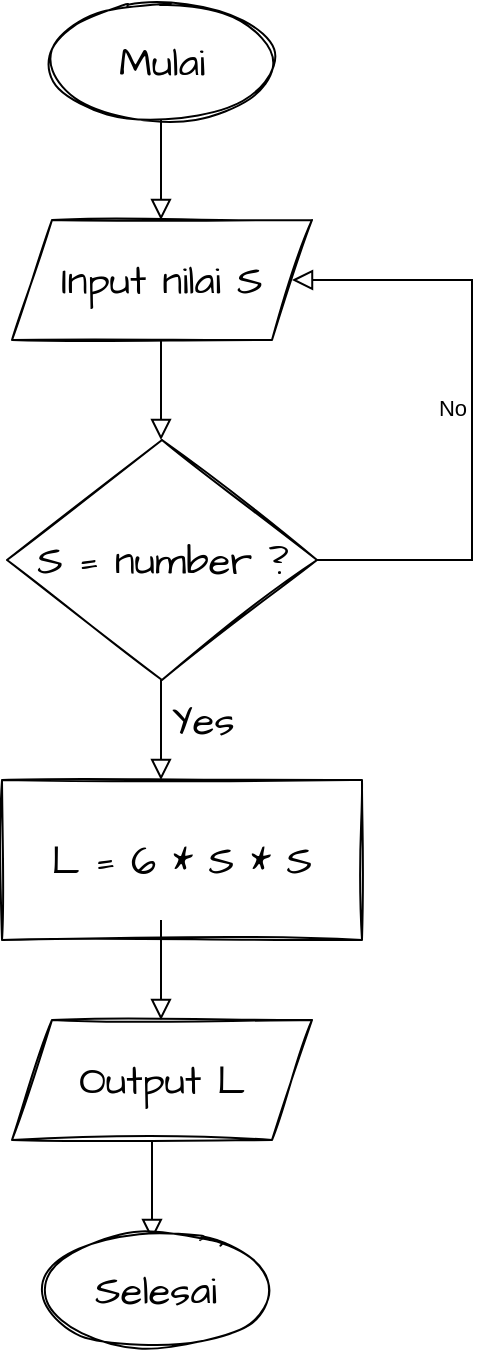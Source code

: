 <mxfile version="16.2.4" type="device"><diagram id="C5RBs43oDa-KdzZeNtuy" name="Page-1"><mxGraphModel dx="868" dy="425" grid="1" gridSize="10" guides="1" tooltips="1" connect="1" arrows="1" fold="1" page="1" pageScale="1" pageWidth="827" pageHeight="1169" math="0" shadow="0"><root><mxCell id="WIyWlLk6GJQsqaUBKTNV-0"/><mxCell id="WIyWlLk6GJQsqaUBKTNV-1" parent="WIyWlLk6GJQsqaUBKTNV-0"/><mxCell id="OCMm3j1XtpEQyyzwoE7o-22" value="Mulai" style="ellipse;whiteSpace=wrap;html=1;sketch=1;hachureGap=4;fontFamily=Architects Daughter;fontSource=https%3A%2F%2Ffonts.googleapis.com%2Fcss%3Ffamily%3DArchitects%2BDaughter;fontSize=20;" parent="WIyWlLk6GJQsqaUBKTNV-1" vertex="1"><mxGeometry x="365" y="190" width="110" height="60" as="geometry"/></mxCell><mxCell id="OCMm3j1XtpEQyyzwoE7o-23" value="" style="rounded=0;html=1;jettySize=auto;orthogonalLoop=1;fontSize=11;endArrow=block;endFill=0;endSize=8;strokeWidth=1;shadow=0;labelBackgroundColor=none;edgeStyle=orthogonalEdgeStyle;" parent="WIyWlLk6GJQsqaUBKTNV-1" edge="1"><mxGeometry relative="1" as="geometry"><mxPoint x="419.5" y="249" as="sourcePoint"/><mxPoint x="419.5" y="299" as="targetPoint"/></mxGeometry></mxCell><mxCell id="OCMm3j1XtpEQyyzwoE7o-24" value="Input nilai S" style="shape=parallelogram;perimeter=parallelogramPerimeter;whiteSpace=wrap;html=1;fixedSize=1;sketch=1;hachureGap=4;fontFamily=Architects Daughter;fontSource=https%3A%2F%2Ffonts.googleapis.com%2Fcss%3Ffamily%3DArchitects%2BDaughter;fontSize=20;" parent="WIyWlLk6GJQsqaUBKTNV-1" vertex="1"><mxGeometry x="345" y="299" width="150" height="60" as="geometry"/></mxCell><mxCell id="OCMm3j1XtpEQyyzwoE7o-25" value="" style="rounded=0;html=1;jettySize=auto;orthogonalLoop=1;fontSize=11;endArrow=block;endFill=0;endSize=8;strokeWidth=1;shadow=0;labelBackgroundColor=none;edgeStyle=orthogonalEdgeStyle;" parent="WIyWlLk6GJQsqaUBKTNV-1" edge="1"><mxGeometry relative="1" as="geometry"><mxPoint x="419.5" y="359" as="sourcePoint"/><mxPoint x="419.5" y="409" as="targetPoint"/></mxGeometry></mxCell><mxCell id="OCMm3j1XtpEQyyzwoE7o-26" value="S = number ?" style="rhombus;whiteSpace=wrap;html=1;sketch=1;hachureGap=4;fontFamily=Architects Daughter;fontSource=https%3A%2F%2Ffonts.googleapis.com%2Fcss%3Ffamily%3DArchitects%2BDaughter;fontSize=20;" parent="WIyWlLk6GJQsqaUBKTNV-1" vertex="1"><mxGeometry x="342.5" y="409" width="155" height="120" as="geometry"/></mxCell><mxCell id="OCMm3j1XtpEQyyzwoE7o-27" value="" style="rounded=0;html=1;jettySize=auto;orthogonalLoop=1;fontSize=11;endArrow=block;endFill=0;endSize=8;strokeWidth=1;shadow=0;labelBackgroundColor=none;edgeStyle=orthogonalEdgeStyle;" parent="WIyWlLk6GJQsqaUBKTNV-1" edge="1"><mxGeometry relative="1" as="geometry"><mxPoint x="419.5" y="529" as="sourcePoint"/><mxPoint x="419.5" y="579" as="targetPoint"/></mxGeometry></mxCell><mxCell id="OCMm3j1XtpEQyyzwoE7o-28" value="Yes" style="text;html=1;align=center;verticalAlign=middle;resizable=0;points=[];autosize=1;strokeColor=none;fillColor=none;sketch=1;hachureGap=4;fontFamily=Architects Daughter;fontSource=https%3A%2F%2Ffonts.googleapis.com%2Fcss%3Ffamily%3DArchitects%2BDaughter;fontSize=20;" parent="WIyWlLk6GJQsqaUBKTNV-1" vertex="1"><mxGeometry x="415" y="534" width="50" height="30" as="geometry"/></mxCell><mxCell id="OCMm3j1XtpEQyyzwoE7o-29" value="No" style="edgeStyle=orthogonalEdgeStyle;rounded=0;html=1;jettySize=auto;orthogonalLoop=1;fontSize=11;endArrow=block;endFill=0;endSize=8;strokeWidth=1;shadow=0;labelBackgroundColor=none;exitX=1;exitY=0.5;exitDx=0;exitDy=0;entryX=1;entryY=0.5;entryDx=0;entryDy=0;" parent="WIyWlLk6GJQsqaUBKTNV-1" source="OCMm3j1XtpEQyyzwoE7o-26" target="OCMm3j1XtpEQyyzwoE7o-24" edge="1"><mxGeometry y="10" relative="1" as="geometry"><mxPoint as="offset"/><mxPoint x="505" y="469" as="sourcePoint"/><mxPoint x="495" y="328.5" as="targetPoint"/><Array as="points"><mxPoint x="575" y="469"/><mxPoint x="575" y="329"/></Array></mxGeometry></mxCell><mxCell id="OCMm3j1XtpEQyyzwoE7o-30" value="L = 6 * S * S" style="rounded=0;whiteSpace=wrap;html=1;sketch=1;hachureGap=4;fontFamily=Architects Daughter;fontSource=https%3A%2F%2Ffonts.googleapis.com%2Fcss%3Ffamily%3DArchitects%2BDaughter;fontSize=20;" parent="WIyWlLk6GJQsqaUBKTNV-1" vertex="1"><mxGeometry x="340" y="579" width="180" height="80" as="geometry"/></mxCell><mxCell id="OCMm3j1XtpEQyyzwoE7o-31" value="Output L" style="shape=parallelogram;perimeter=parallelogramPerimeter;whiteSpace=wrap;html=1;fixedSize=1;sketch=1;hachureGap=4;fontFamily=Architects Daughter;fontSource=https%3A%2F%2Ffonts.googleapis.com%2Fcss%3Ffamily%3DArchitects%2BDaughter;fontSize=20;" parent="WIyWlLk6GJQsqaUBKTNV-1" vertex="1"><mxGeometry x="345" y="699" width="150" height="60" as="geometry"/></mxCell><mxCell id="OCMm3j1XtpEQyyzwoE7o-32" value="" style="rounded=0;html=1;jettySize=auto;orthogonalLoop=1;fontSize=11;endArrow=block;endFill=0;endSize=8;strokeWidth=1;shadow=0;labelBackgroundColor=none;edgeStyle=orthogonalEdgeStyle;" parent="WIyWlLk6GJQsqaUBKTNV-1" edge="1"><mxGeometry relative="1" as="geometry"><mxPoint x="419.5" y="649" as="sourcePoint"/><mxPoint x="419.5" y="699" as="targetPoint"/></mxGeometry></mxCell><mxCell id="OCMm3j1XtpEQyyzwoE7o-33" value="" style="rounded=0;html=1;jettySize=auto;orthogonalLoop=1;fontSize=11;endArrow=block;endFill=0;endSize=8;strokeWidth=1;shadow=0;labelBackgroundColor=none;edgeStyle=orthogonalEdgeStyle;" parent="WIyWlLk6GJQsqaUBKTNV-1" edge="1"><mxGeometry relative="1" as="geometry"><mxPoint x="415" y="759" as="sourcePoint"/><mxPoint x="415" y="809" as="targetPoint"/></mxGeometry></mxCell><mxCell id="OCMm3j1XtpEQyyzwoE7o-34" value="Selesai" style="ellipse;whiteSpace=wrap;html=1;sketch=1;hachureGap=4;fontFamily=Architects Daughter;fontSource=https%3A%2F%2Ffonts.googleapis.com%2Fcss%3Ffamily%3DArchitects%2BDaughter;fontSize=20;" parent="WIyWlLk6GJQsqaUBKTNV-1" vertex="1"><mxGeometry x="362" y="804" width="110" height="60" as="geometry"/></mxCell></root></mxGraphModel></diagram></mxfile>